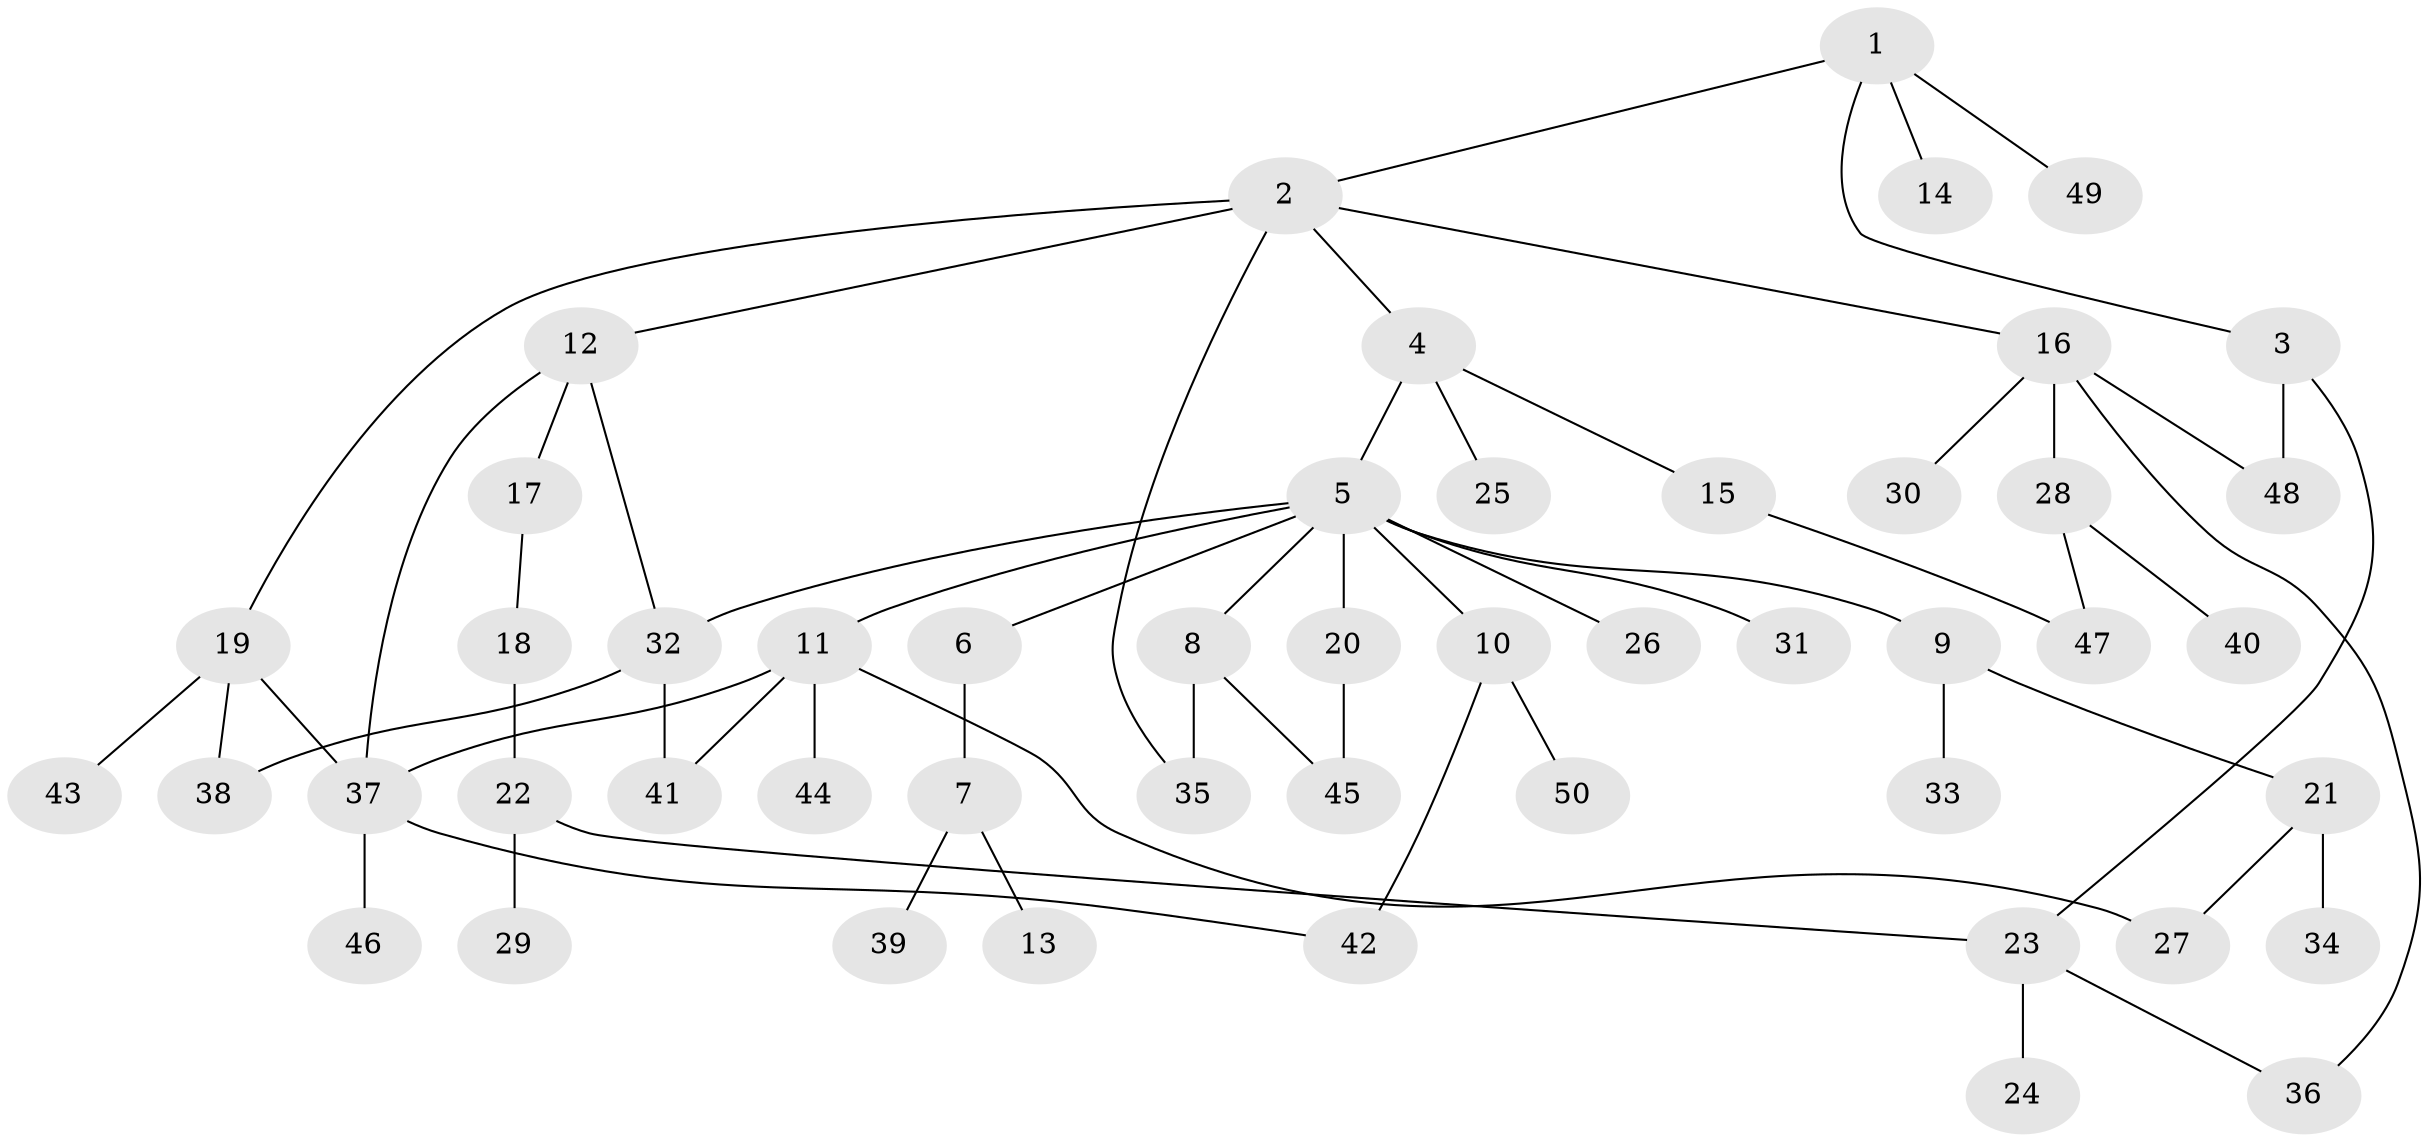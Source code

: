 // Generated by graph-tools (version 1.1) at 2025/13/03/09/25 04:13:23]
// undirected, 50 vertices, 62 edges
graph export_dot {
graph [start="1"]
  node [color=gray90,style=filled];
  1;
  2;
  3;
  4;
  5;
  6;
  7;
  8;
  9;
  10;
  11;
  12;
  13;
  14;
  15;
  16;
  17;
  18;
  19;
  20;
  21;
  22;
  23;
  24;
  25;
  26;
  27;
  28;
  29;
  30;
  31;
  32;
  33;
  34;
  35;
  36;
  37;
  38;
  39;
  40;
  41;
  42;
  43;
  44;
  45;
  46;
  47;
  48;
  49;
  50;
  1 -- 2;
  1 -- 3;
  1 -- 14;
  1 -- 49;
  2 -- 4;
  2 -- 12;
  2 -- 16;
  2 -- 19;
  2 -- 35;
  3 -- 48;
  3 -- 23;
  4 -- 5;
  4 -- 15;
  4 -- 25;
  5 -- 6;
  5 -- 8;
  5 -- 9;
  5 -- 10;
  5 -- 11;
  5 -- 20;
  5 -- 26;
  5 -- 31;
  5 -- 32;
  6 -- 7;
  7 -- 13;
  7 -- 39;
  8 -- 45;
  8 -- 35;
  9 -- 21;
  9 -- 33;
  10 -- 50;
  10 -- 42;
  11 -- 37;
  11 -- 41;
  11 -- 44;
  11 -- 27;
  12 -- 17;
  12 -- 32;
  12 -- 37;
  15 -- 47;
  16 -- 28;
  16 -- 30;
  16 -- 36;
  16 -- 48;
  17 -- 18;
  18 -- 22;
  19 -- 43;
  19 -- 38;
  19 -- 37;
  20 -- 45;
  21 -- 27;
  21 -- 34;
  22 -- 23;
  22 -- 29;
  23 -- 24;
  23 -- 36;
  28 -- 40;
  28 -- 47;
  32 -- 38;
  32 -- 41;
  37 -- 42;
  37 -- 46;
}
